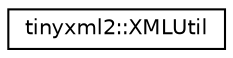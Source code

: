 digraph "Graphical Class Hierarchy"
{
  edge [fontname="Helvetica",fontsize="10",labelfontname="Helvetica",labelfontsize="10"];
  node [fontname="Helvetica",fontsize="10",shape=record];
  rankdir="LR";
  Node1 [label="tinyxml2::XMLUtil",height=0.2,width=0.4,color="black", fillcolor="white", style="filled",URL="$classtinyxml2_1_1_x_m_l_util.html"];
}
